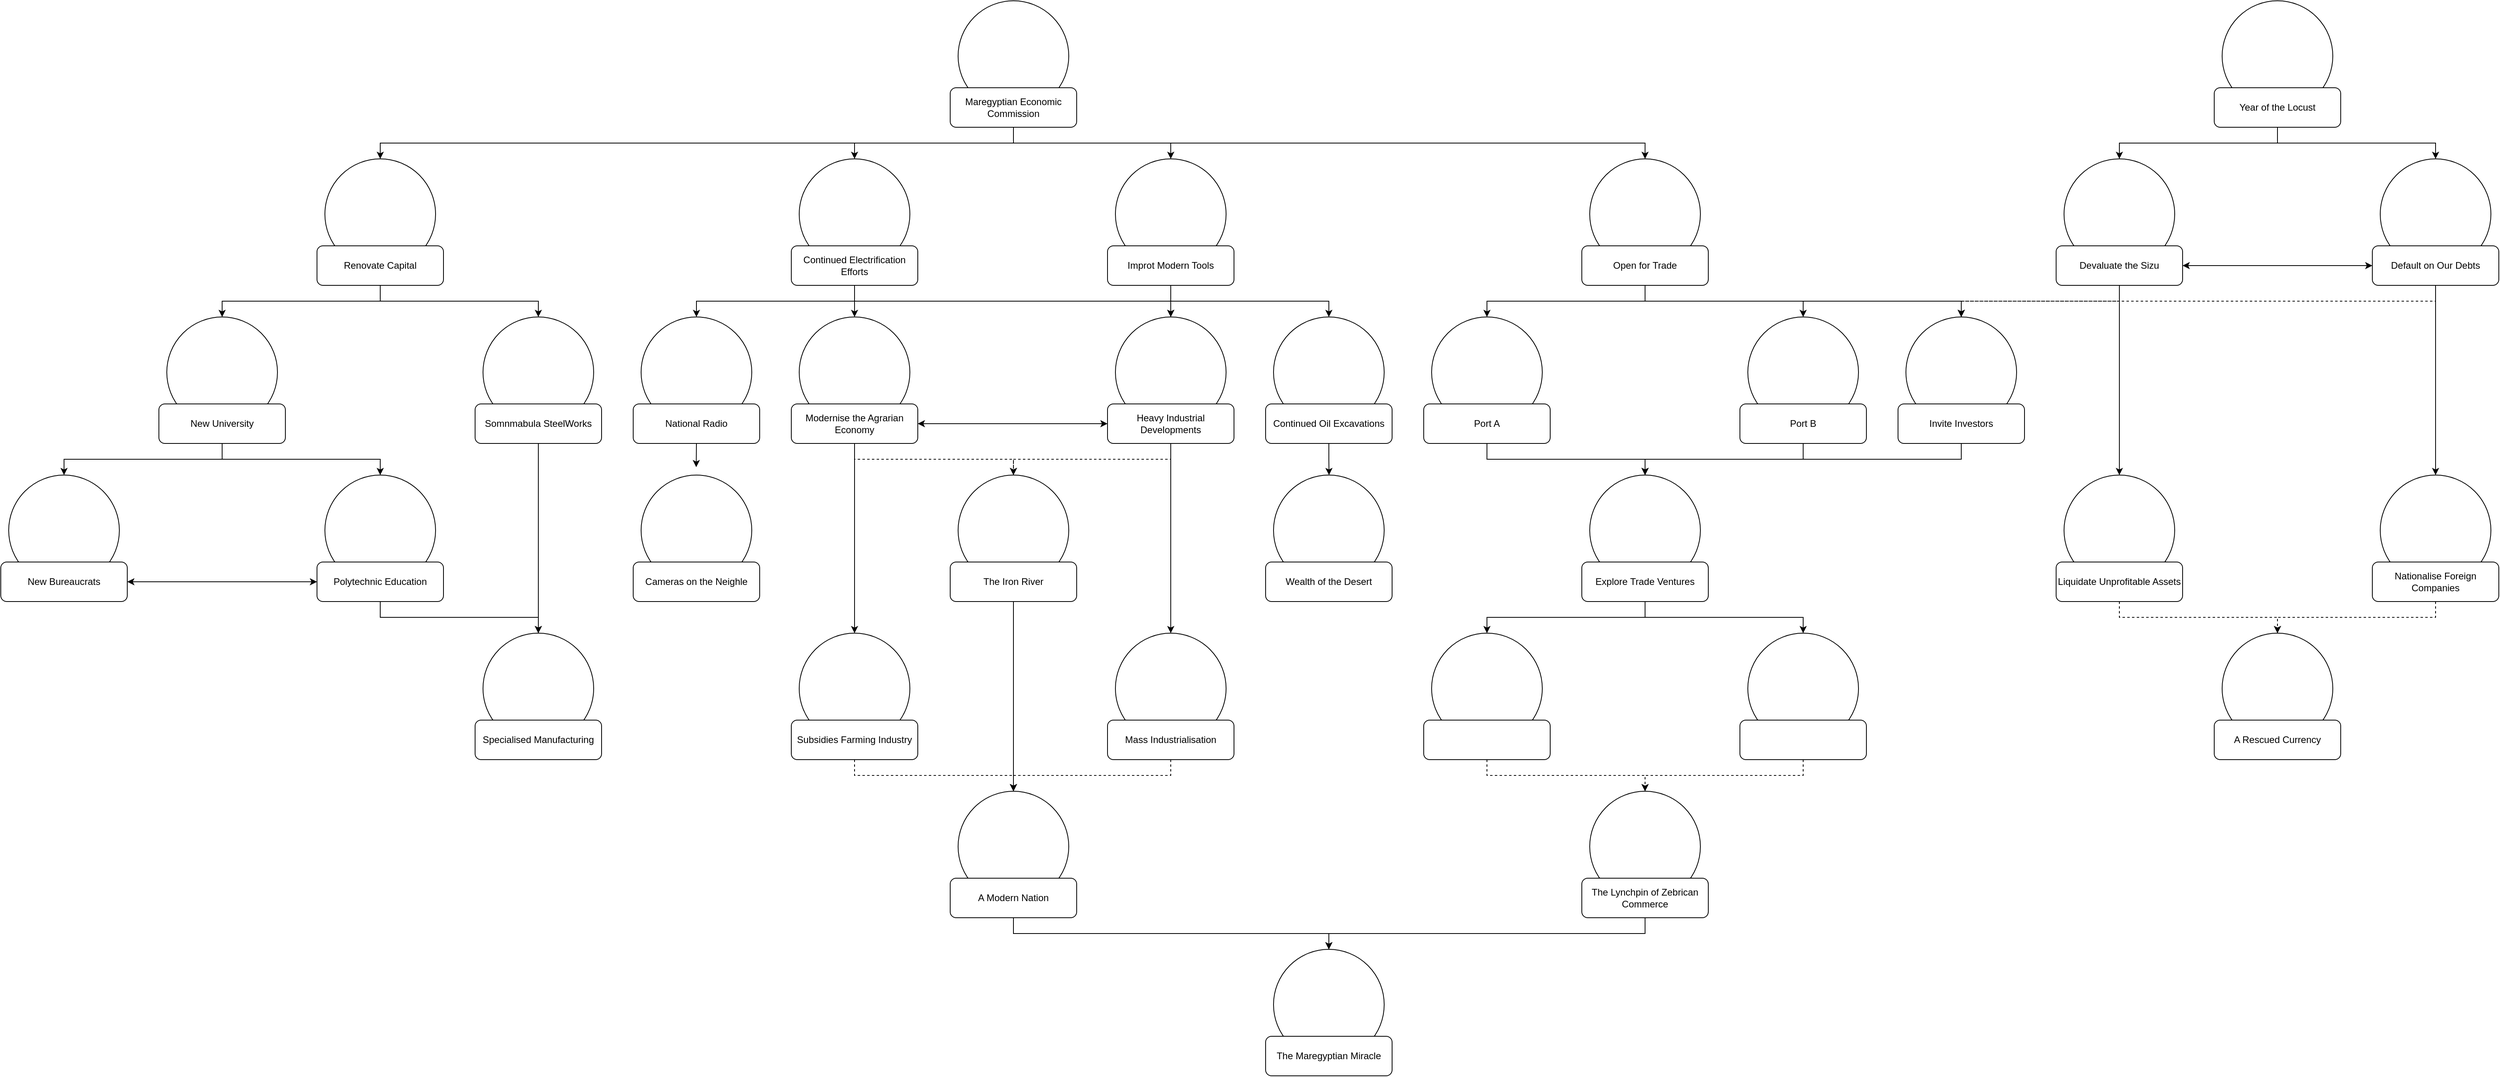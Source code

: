 <mxfile version="21.6.8" type="device">
  <diagram name="Page-1" id="_ZrungCWwh_L0ilKOOLk">
    <mxGraphModel dx="1350" dy="789" grid="1" gridSize="10" guides="1" tooltips="1" connect="1" arrows="1" fold="1" page="1" pageScale="1" pageWidth="827" pageHeight="1169" math="0" shadow="0">
      <root>
        <mxCell id="0" />
        <mxCell id="1" parent="0" />
        <mxCell id="WEOPPcHhQiyJa2cZ6Eur-38" value="" style="group" vertex="1" connectable="0" parent="1">
          <mxGeometry x="440" y="240" width="160" height="160" as="geometry" />
        </mxCell>
        <mxCell id="WEOPPcHhQiyJa2cZ6Eur-36" value="" style="ellipse;whiteSpace=wrap;html=1;aspect=fixed;" vertex="1" parent="WEOPPcHhQiyJa2cZ6Eur-38">
          <mxGeometry x="10" width="140" height="140" as="geometry" />
        </mxCell>
        <mxCell id="WEOPPcHhQiyJa2cZ6Eur-37" value="Renovate Capital" style="rounded=1;whiteSpace=wrap;html=1;" vertex="1" parent="WEOPPcHhQiyJa2cZ6Eur-38">
          <mxGeometry y="110" width="160" height="50" as="geometry" />
        </mxCell>
        <mxCell id="WEOPPcHhQiyJa2cZ6Eur-39" value="" style="group" vertex="1" connectable="0" parent="1">
          <mxGeometry x="240" y="440" width="160" height="160" as="geometry" />
        </mxCell>
        <mxCell id="WEOPPcHhQiyJa2cZ6Eur-40" value="" style="ellipse;whiteSpace=wrap;html=1;aspect=fixed;" vertex="1" parent="WEOPPcHhQiyJa2cZ6Eur-39">
          <mxGeometry x="10" width="140" height="140" as="geometry" />
        </mxCell>
        <mxCell id="WEOPPcHhQiyJa2cZ6Eur-41" value="New University" style="rounded=1;whiteSpace=wrap;html=1;" vertex="1" parent="WEOPPcHhQiyJa2cZ6Eur-39">
          <mxGeometry y="110" width="160" height="50" as="geometry" />
        </mxCell>
        <mxCell id="WEOPPcHhQiyJa2cZ6Eur-42" value="" style="group" vertex="1" connectable="0" parent="1">
          <mxGeometry x="40" y="640" width="160" height="160" as="geometry" />
        </mxCell>
        <mxCell id="WEOPPcHhQiyJa2cZ6Eur-43" value="" style="ellipse;whiteSpace=wrap;html=1;aspect=fixed;" vertex="1" parent="WEOPPcHhQiyJa2cZ6Eur-42">
          <mxGeometry x="10" width="140" height="140" as="geometry" />
        </mxCell>
        <mxCell id="WEOPPcHhQiyJa2cZ6Eur-44" value="New Bureaucrats" style="rounded=1;whiteSpace=wrap;html=1;" vertex="1" parent="WEOPPcHhQiyJa2cZ6Eur-42">
          <mxGeometry y="110" width="160" height="50" as="geometry" />
        </mxCell>
        <mxCell id="WEOPPcHhQiyJa2cZ6Eur-45" value="" style="group" vertex="1" connectable="0" parent="1">
          <mxGeometry x="440" y="640" width="160" height="160" as="geometry" />
        </mxCell>
        <mxCell id="WEOPPcHhQiyJa2cZ6Eur-46" value="" style="ellipse;whiteSpace=wrap;html=1;aspect=fixed;" vertex="1" parent="WEOPPcHhQiyJa2cZ6Eur-45">
          <mxGeometry x="10" width="140" height="140" as="geometry" />
        </mxCell>
        <mxCell id="WEOPPcHhQiyJa2cZ6Eur-47" value="Polytechnic Education" style="rounded=1;whiteSpace=wrap;html=1;" vertex="1" parent="WEOPPcHhQiyJa2cZ6Eur-45">
          <mxGeometry y="110" width="160" height="50" as="geometry" />
        </mxCell>
        <mxCell id="WEOPPcHhQiyJa2cZ6Eur-48" style="edgeStyle=orthogonalEdgeStyle;rounded=0;orthogonalLoop=1;jettySize=auto;html=1;startArrow=classic;startFill=1;" edge="1" parent="1" source="WEOPPcHhQiyJa2cZ6Eur-44" target="WEOPPcHhQiyJa2cZ6Eur-47">
          <mxGeometry relative="1" as="geometry" />
        </mxCell>
        <mxCell id="WEOPPcHhQiyJa2cZ6Eur-49" style="edgeStyle=orthogonalEdgeStyle;rounded=0;orthogonalLoop=1;jettySize=auto;html=1;exitX=0.5;exitY=1;exitDx=0;exitDy=0;" edge="1" parent="1" source="WEOPPcHhQiyJa2cZ6Eur-41" target="WEOPPcHhQiyJa2cZ6Eur-43">
          <mxGeometry relative="1" as="geometry">
            <Array as="points">
              <mxPoint x="320" y="620" />
              <mxPoint x="120" y="620" />
            </Array>
          </mxGeometry>
        </mxCell>
        <mxCell id="WEOPPcHhQiyJa2cZ6Eur-50" style="edgeStyle=orthogonalEdgeStyle;rounded=0;orthogonalLoop=1;jettySize=auto;html=1;exitX=0.5;exitY=1;exitDx=0;exitDy=0;" edge="1" parent="1" source="WEOPPcHhQiyJa2cZ6Eur-41" target="WEOPPcHhQiyJa2cZ6Eur-46">
          <mxGeometry relative="1" as="geometry">
            <Array as="points">
              <mxPoint x="320" y="620" />
              <mxPoint x="520" y="620" />
            </Array>
          </mxGeometry>
        </mxCell>
        <mxCell id="WEOPPcHhQiyJa2cZ6Eur-51" style="edgeStyle=orthogonalEdgeStyle;rounded=0;orthogonalLoop=1;jettySize=auto;html=1;exitX=0.5;exitY=1;exitDx=0;exitDy=0;" edge="1" parent="1" source="WEOPPcHhQiyJa2cZ6Eur-37" target="WEOPPcHhQiyJa2cZ6Eur-40">
          <mxGeometry relative="1" as="geometry" />
        </mxCell>
        <mxCell id="WEOPPcHhQiyJa2cZ6Eur-52" value="" style="group" vertex="1" connectable="0" parent="1">
          <mxGeometry x="640" y="440" width="160" height="160" as="geometry" />
        </mxCell>
        <mxCell id="WEOPPcHhQiyJa2cZ6Eur-53" value="" style="ellipse;whiteSpace=wrap;html=1;aspect=fixed;" vertex="1" parent="WEOPPcHhQiyJa2cZ6Eur-52">
          <mxGeometry x="10" width="140" height="140" as="geometry" />
        </mxCell>
        <mxCell id="WEOPPcHhQiyJa2cZ6Eur-54" value="Somnmabula SteelWorks" style="rounded=1;whiteSpace=wrap;html=1;" vertex="1" parent="WEOPPcHhQiyJa2cZ6Eur-52">
          <mxGeometry y="110" width="160" height="50" as="geometry" />
        </mxCell>
        <mxCell id="WEOPPcHhQiyJa2cZ6Eur-55" value="" style="group" vertex="1" connectable="0" parent="1">
          <mxGeometry x="640" y="840" width="160" height="160" as="geometry" />
        </mxCell>
        <mxCell id="WEOPPcHhQiyJa2cZ6Eur-56" value="" style="ellipse;whiteSpace=wrap;html=1;aspect=fixed;" vertex="1" parent="WEOPPcHhQiyJa2cZ6Eur-55">
          <mxGeometry x="10" width="140" height="140" as="geometry" />
        </mxCell>
        <mxCell id="WEOPPcHhQiyJa2cZ6Eur-57" value="Specialised Manufacturing" style="rounded=1;whiteSpace=wrap;html=1;" vertex="1" parent="WEOPPcHhQiyJa2cZ6Eur-55">
          <mxGeometry y="110" width="160" height="50" as="geometry" />
        </mxCell>
        <mxCell id="WEOPPcHhQiyJa2cZ6Eur-58" style="edgeStyle=orthogonalEdgeStyle;rounded=0;orthogonalLoop=1;jettySize=auto;html=1;exitX=0.5;exitY=1;exitDx=0;exitDy=0;" edge="1" parent="1" source="WEOPPcHhQiyJa2cZ6Eur-47" target="WEOPPcHhQiyJa2cZ6Eur-56">
          <mxGeometry relative="1" as="geometry" />
        </mxCell>
        <mxCell id="WEOPPcHhQiyJa2cZ6Eur-59" style="edgeStyle=orthogonalEdgeStyle;rounded=0;orthogonalLoop=1;jettySize=auto;html=1;exitX=0.5;exitY=1;exitDx=0;exitDy=0;" edge="1" parent="1" source="WEOPPcHhQiyJa2cZ6Eur-54" target="WEOPPcHhQiyJa2cZ6Eur-56">
          <mxGeometry relative="1" as="geometry" />
        </mxCell>
        <mxCell id="WEOPPcHhQiyJa2cZ6Eur-60" style="edgeStyle=orthogonalEdgeStyle;rounded=0;orthogonalLoop=1;jettySize=auto;html=1;exitX=0.5;exitY=1;exitDx=0;exitDy=0;" edge="1" parent="1" source="WEOPPcHhQiyJa2cZ6Eur-37" target="WEOPPcHhQiyJa2cZ6Eur-53">
          <mxGeometry relative="1" as="geometry" />
        </mxCell>
        <mxCell id="WEOPPcHhQiyJa2cZ6Eur-64" value="" style="group" vertex="1" connectable="0" parent="1">
          <mxGeometry x="1040" y="440" width="160" height="160" as="geometry" />
        </mxCell>
        <mxCell id="WEOPPcHhQiyJa2cZ6Eur-65" value="" style="ellipse;whiteSpace=wrap;html=1;aspect=fixed;" vertex="1" parent="WEOPPcHhQiyJa2cZ6Eur-64">
          <mxGeometry x="10" width="140" height="140" as="geometry" />
        </mxCell>
        <mxCell id="WEOPPcHhQiyJa2cZ6Eur-66" value="Modernise the Agrarian Economy" style="rounded=1;whiteSpace=wrap;html=1;" vertex="1" parent="WEOPPcHhQiyJa2cZ6Eur-64">
          <mxGeometry y="110" width="160" height="50" as="geometry" />
        </mxCell>
        <mxCell id="WEOPPcHhQiyJa2cZ6Eur-67" value="" style="group" vertex="1" connectable="0" parent="1">
          <mxGeometry x="1440" y="440" width="160" height="160" as="geometry" />
        </mxCell>
        <mxCell id="WEOPPcHhQiyJa2cZ6Eur-68" value="" style="ellipse;whiteSpace=wrap;html=1;aspect=fixed;" vertex="1" parent="WEOPPcHhQiyJa2cZ6Eur-67">
          <mxGeometry x="10" width="140" height="140" as="geometry" />
        </mxCell>
        <mxCell id="WEOPPcHhQiyJa2cZ6Eur-69" value="Heavy Industrial Developments" style="rounded=1;whiteSpace=wrap;html=1;" vertex="1" parent="WEOPPcHhQiyJa2cZ6Eur-67">
          <mxGeometry y="110" width="160" height="50" as="geometry" />
        </mxCell>
        <mxCell id="WEOPPcHhQiyJa2cZ6Eur-70" value="" style="group" vertex="1" connectable="0" parent="1">
          <mxGeometry x="1040" y="240" width="160" height="160" as="geometry" />
        </mxCell>
        <mxCell id="WEOPPcHhQiyJa2cZ6Eur-71" value="" style="ellipse;whiteSpace=wrap;html=1;aspect=fixed;" vertex="1" parent="WEOPPcHhQiyJa2cZ6Eur-70">
          <mxGeometry x="10" width="140" height="140" as="geometry" />
        </mxCell>
        <mxCell id="WEOPPcHhQiyJa2cZ6Eur-72" value="Continued Electrification Efforts" style="rounded=1;whiteSpace=wrap;html=1;" vertex="1" parent="WEOPPcHhQiyJa2cZ6Eur-70">
          <mxGeometry y="110" width="160" height="50" as="geometry" />
        </mxCell>
        <mxCell id="WEOPPcHhQiyJa2cZ6Eur-73" value="" style="group" vertex="1" connectable="0" parent="1">
          <mxGeometry x="1440" y="240" width="160" height="160" as="geometry" />
        </mxCell>
        <mxCell id="WEOPPcHhQiyJa2cZ6Eur-74" value="" style="ellipse;whiteSpace=wrap;html=1;aspect=fixed;" vertex="1" parent="WEOPPcHhQiyJa2cZ6Eur-73">
          <mxGeometry x="10" width="140" height="140" as="geometry" />
        </mxCell>
        <mxCell id="WEOPPcHhQiyJa2cZ6Eur-75" value="Improt Modern Tools" style="rounded=1;whiteSpace=wrap;html=1;" vertex="1" parent="WEOPPcHhQiyJa2cZ6Eur-73">
          <mxGeometry y="110" width="160" height="50" as="geometry" />
        </mxCell>
        <mxCell id="WEOPPcHhQiyJa2cZ6Eur-76" value="" style="group" vertex="1" connectable="0" parent="1">
          <mxGeometry x="1640" y="440" width="160" height="160" as="geometry" />
        </mxCell>
        <mxCell id="WEOPPcHhQiyJa2cZ6Eur-77" value="" style="ellipse;whiteSpace=wrap;html=1;aspect=fixed;" vertex="1" parent="WEOPPcHhQiyJa2cZ6Eur-76">
          <mxGeometry x="10" width="140" height="140" as="geometry" />
        </mxCell>
        <mxCell id="WEOPPcHhQiyJa2cZ6Eur-117" style="edgeStyle=orthogonalEdgeStyle;rounded=0;orthogonalLoop=1;jettySize=auto;html=1;exitX=0.5;exitY=1;exitDx=0;exitDy=0;" edge="1" parent="WEOPPcHhQiyJa2cZ6Eur-76" source="WEOPPcHhQiyJa2cZ6Eur-78">
          <mxGeometry relative="1" as="geometry">
            <mxPoint x="80.235" y="200.0" as="targetPoint" />
          </mxGeometry>
        </mxCell>
        <mxCell id="WEOPPcHhQiyJa2cZ6Eur-78" value="Continued Oil Excavations" style="rounded=1;whiteSpace=wrap;html=1;" vertex="1" parent="WEOPPcHhQiyJa2cZ6Eur-76">
          <mxGeometry y="110" width="160" height="50" as="geometry" />
        </mxCell>
        <mxCell id="WEOPPcHhQiyJa2cZ6Eur-79" value="" style="group" vertex="1" connectable="0" parent="1">
          <mxGeometry x="1241" y="640" width="160" height="160" as="geometry" />
        </mxCell>
        <mxCell id="WEOPPcHhQiyJa2cZ6Eur-80" value="" style="ellipse;whiteSpace=wrap;html=1;aspect=fixed;" vertex="1" parent="WEOPPcHhQiyJa2cZ6Eur-79">
          <mxGeometry x="10" width="140" height="140" as="geometry" />
        </mxCell>
        <mxCell id="WEOPPcHhQiyJa2cZ6Eur-81" value="The Iron River" style="rounded=1;whiteSpace=wrap;html=1;" vertex="1" parent="WEOPPcHhQiyJa2cZ6Eur-79">
          <mxGeometry y="110" width="160" height="50" as="geometry" />
        </mxCell>
        <mxCell id="WEOPPcHhQiyJa2cZ6Eur-82" style="edgeStyle=orthogonalEdgeStyle;rounded=0;orthogonalLoop=1;jettySize=auto;html=1;exitX=0.5;exitY=1;exitDx=0;exitDy=0;dashed=1;" edge="1" parent="1" source="WEOPPcHhQiyJa2cZ6Eur-66" target="WEOPPcHhQiyJa2cZ6Eur-80">
          <mxGeometry relative="1" as="geometry" />
        </mxCell>
        <mxCell id="WEOPPcHhQiyJa2cZ6Eur-84" style="edgeStyle=orthogonalEdgeStyle;rounded=0;orthogonalLoop=1;jettySize=auto;html=1;exitX=0.5;exitY=1;exitDx=0;exitDy=0;dashed=1;" edge="1" parent="1" source="WEOPPcHhQiyJa2cZ6Eur-69" target="WEOPPcHhQiyJa2cZ6Eur-80">
          <mxGeometry relative="1" as="geometry" />
        </mxCell>
        <mxCell id="WEOPPcHhQiyJa2cZ6Eur-85" style="edgeStyle=orthogonalEdgeStyle;rounded=0;orthogonalLoop=1;jettySize=auto;html=1;exitX=0.5;exitY=1;exitDx=0;exitDy=0;entryX=0.5;entryY=0;entryDx=0;entryDy=0;" edge="1" parent="1" source="WEOPPcHhQiyJa2cZ6Eur-75" target="WEOPPcHhQiyJa2cZ6Eur-68">
          <mxGeometry relative="1" as="geometry" />
        </mxCell>
        <mxCell id="WEOPPcHhQiyJa2cZ6Eur-86" style="edgeStyle=orthogonalEdgeStyle;rounded=0;orthogonalLoop=1;jettySize=auto;html=1;exitX=0.5;exitY=1;exitDx=0;exitDy=0;entryX=0.5;entryY=0;entryDx=0;entryDy=0;" edge="1" parent="1" source="WEOPPcHhQiyJa2cZ6Eur-72" target="WEOPPcHhQiyJa2cZ6Eur-65">
          <mxGeometry relative="1" as="geometry" />
        </mxCell>
        <mxCell id="WEOPPcHhQiyJa2cZ6Eur-87" style="edgeStyle=orthogonalEdgeStyle;rounded=0;orthogonalLoop=1;jettySize=auto;html=1;entryX=0;entryY=0.5;entryDx=0;entryDy=0;startArrow=classic;startFill=1;" edge="1" parent="1" source="WEOPPcHhQiyJa2cZ6Eur-66" target="WEOPPcHhQiyJa2cZ6Eur-69">
          <mxGeometry relative="1" as="geometry" />
        </mxCell>
        <mxCell id="WEOPPcHhQiyJa2cZ6Eur-88" value="" style="group" vertex="1" connectable="0" parent="1">
          <mxGeometry x="1040" y="840" width="160" height="160" as="geometry" />
        </mxCell>
        <mxCell id="WEOPPcHhQiyJa2cZ6Eur-89" value="" style="ellipse;whiteSpace=wrap;html=1;aspect=fixed;" vertex="1" parent="WEOPPcHhQiyJa2cZ6Eur-88">
          <mxGeometry x="10" width="140" height="140" as="geometry" />
        </mxCell>
        <mxCell id="WEOPPcHhQiyJa2cZ6Eur-90" value="Subsidies Farming Industry" style="rounded=1;whiteSpace=wrap;html=1;" vertex="1" parent="WEOPPcHhQiyJa2cZ6Eur-88">
          <mxGeometry y="110" width="160" height="50" as="geometry" />
        </mxCell>
        <mxCell id="WEOPPcHhQiyJa2cZ6Eur-91" value="" style="group" vertex="1" connectable="0" parent="1">
          <mxGeometry x="1440" y="840" width="160" height="160" as="geometry" />
        </mxCell>
        <mxCell id="WEOPPcHhQiyJa2cZ6Eur-92" value="" style="ellipse;whiteSpace=wrap;html=1;aspect=fixed;" vertex="1" parent="WEOPPcHhQiyJa2cZ6Eur-91">
          <mxGeometry x="10" width="140" height="140" as="geometry" />
        </mxCell>
        <mxCell id="WEOPPcHhQiyJa2cZ6Eur-93" value="Mass Industrialisation" style="rounded=1;whiteSpace=wrap;html=1;" vertex="1" parent="WEOPPcHhQiyJa2cZ6Eur-91">
          <mxGeometry y="110" width="160" height="50" as="geometry" />
        </mxCell>
        <mxCell id="WEOPPcHhQiyJa2cZ6Eur-97" style="edgeStyle=orthogonalEdgeStyle;rounded=0;orthogonalLoop=1;jettySize=auto;html=1;exitX=0.5;exitY=1;exitDx=0;exitDy=0;" edge="1" parent="1" source="WEOPPcHhQiyJa2cZ6Eur-72" target="WEOPPcHhQiyJa2cZ6Eur-95">
          <mxGeometry relative="1" as="geometry">
            <Array as="points">
              <mxPoint x="1120" y="420" />
              <mxPoint x="920" y="420" />
            </Array>
          </mxGeometry>
        </mxCell>
        <mxCell id="WEOPPcHhQiyJa2cZ6Eur-98" style="edgeStyle=orthogonalEdgeStyle;rounded=0;orthogonalLoop=1;jettySize=auto;html=1;exitX=0.5;exitY=1;exitDx=0;exitDy=0;" edge="1" parent="1" source="WEOPPcHhQiyJa2cZ6Eur-72" target="WEOPPcHhQiyJa2cZ6Eur-68">
          <mxGeometry relative="1" as="geometry" />
        </mxCell>
        <mxCell id="WEOPPcHhQiyJa2cZ6Eur-99" style="edgeStyle=orthogonalEdgeStyle;rounded=0;orthogonalLoop=1;jettySize=auto;html=1;exitX=0.5;exitY=1;exitDx=0;exitDy=0;entryX=0.5;entryY=0;entryDx=0;entryDy=0;" edge="1" parent="1" source="WEOPPcHhQiyJa2cZ6Eur-66" target="WEOPPcHhQiyJa2cZ6Eur-89">
          <mxGeometry relative="1" as="geometry" />
        </mxCell>
        <mxCell id="WEOPPcHhQiyJa2cZ6Eur-100" style="edgeStyle=orthogonalEdgeStyle;rounded=0;orthogonalLoop=1;jettySize=auto;html=1;exitX=0.5;exitY=1;exitDx=0;exitDy=0;" edge="1" parent="1" source="WEOPPcHhQiyJa2cZ6Eur-69" target="WEOPPcHhQiyJa2cZ6Eur-92">
          <mxGeometry relative="1" as="geometry" />
        </mxCell>
        <mxCell id="WEOPPcHhQiyJa2cZ6Eur-101" value="" style="group" vertex="1" connectable="0" parent="1">
          <mxGeometry x="1241" y="1040" width="160" height="160" as="geometry" />
        </mxCell>
        <mxCell id="WEOPPcHhQiyJa2cZ6Eur-102" value="" style="ellipse;whiteSpace=wrap;html=1;aspect=fixed;" vertex="1" parent="WEOPPcHhQiyJa2cZ6Eur-101">
          <mxGeometry x="10" width="140" height="140" as="geometry" />
        </mxCell>
        <mxCell id="WEOPPcHhQiyJa2cZ6Eur-103" value="A Modern Nation" style="rounded=1;whiteSpace=wrap;html=1;" vertex="1" parent="WEOPPcHhQiyJa2cZ6Eur-101">
          <mxGeometry y="110" width="160" height="50" as="geometry" />
        </mxCell>
        <mxCell id="WEOPPcHhQiyJa2cZ6Eur-104" style="edgeStyle=orthogonalEdgeStyle;rounded=0;orthogonalLoop=1;jettySize=auto;html=1;exitX=0.5;exitY=1;exitDx=0;exitDy=0;dashed=1;" edge="1" parent="1" source="WEOPPcHhQiyJa2cZ6Eur-90" target="WEOPPcHhQiyJa2cZ6Eur-102">
          <mxGeometry relative="1" as="geometry" />
        </mxCell>
        <mxCell id="WEOPPcHhQiyJa2cZ6Eur-105" style="edgeStyle=orthogonalEdgeStyle;rounded=0;orthogonalLoop=1;jettySize=auto;html=1;exitX=0.5;exitY=1;exitDx=0;exitDy=0;dashed=1;" edge="1" parent="1" source="WEOPPcHhQiyJa2cZ6Eur-93" target="WEOPPcHhQiyJa2cZ6Eur-102">
          <mxGeometry relative="1" as="geometry" />
        </mxCell>
        <mxCell id="WEOPPcHhQiyJa2cZ6Eur-106" style="edgeStyle=orthogonalEdgeStyle;rounded=0;orthogonalLoop=1;jettySize=auto;html=1;exitX=0.5;exitY=1;exitDx=0;exitDy=0;" edge="1" parent="1" source="WEOPPcHhQiyJa2cZ6Eur-75" target="WEOPPcHhQiyJa2cZ6Eur-77">
          <mxGeometry relative="1" as="geometry" />
        </mxCell>
        <mxCell id="WEOPPcHhQiyJa2cZ6Eur-107" value="" style="group" vertex="1" connectable="0" parent="1">
          <mxGeometry x="1241" y="40" width="160" height="160" as="geometry" />
        </mxCell>
        <mxCell id="WEOPPcHhQiyJa2cZ6Eur-108" value="" style="ellipse;whiteSpace=wrap;html=1;aspect=fixed;" vertex="1" parent="WEOPPcHhQiyJa2cZ6Eur-107">
          <mxGeometry x="10" width="140" height="140" as="geometry" />
        </mxCell>
        <mxCell id="WEOPPcHhQiyJa2cZ6Eur-109" value="Maregyptian Economic Commission" style="rounded=1;whiteSpace=wrap;html=1;" vertex="1" parent="WEOPPcHhQiyJa2cZ6Eur-107">
          <mxGeometry y="110" width="160" height="50" as="geometry" />
        </mxCell>
        <mxCell id="WEOPPcHhQiyJa2cZ6Eur-110" style="edgeStyle=orthogonalEdgeStyle;rounded=0;orthogonalLoop=1;jettySize=auto;html=1;exitX=0.5;exitY=1;exitDx=0;exitDy=0;entryX=0.5;entryY=0;entryDx=0;entryDy=0;" edge="1" parent="1" source="WEOPPcHhQiyJa2cZ6Eur-109" target="WEOPPcHhQiyJa2cZ6Eur-71">
          <mxGeometry relative="1" as="geometry" />
        </mxCell>
        <mxCell id="WEOPPcHhQiyJa2cZ6Eur-111" style="edgeStyle=orthogonalEdgeStyle;rounded=0;orthogonalLoop=1;jettySize=auto;html=1;exitX=0.5;exitY=1;exitDx=0;exitDy=0;" edge="1" parent="1" source="WEOPPcHhQiyJa2cZ6Eur-109" target="WEOPPcHhQiyJa2cZ6Eur-36">
          <mxGeometry relative="1" as="geometry" />
        </mxCell>
        <mxCell id="WEOPPcHhQiyJa2cZ6Eur-112" style="edgeStyle=orthogonalEdgeStyle;rounded=0;orthogonalLoop=1;jettySize=auto;html=1;exitX=0.5;exitY=1;exitDx=0;exitDy=0;" edge="1" parent="1" source="WEOPPcHhQiyJa2cZ6Eur-109" target="WEOPPcHhQiyJa2cZ6Eur-74">
          <mxGeometry relative="1" as="geometry" />
        </mxCell>
        <mxCell id="WEOPPcHhQiyJa2cZ6Eur-113" style="edgeStyle=orthogonalEdgeStyle;rounded=0;orthogonalLoop=1;jettySize=auto;html=1;exitX=0.5;exitY=1;exitDx=0;exitDy=0;" edge="1" parent="1" source="WEOPPcHhQiyJa2cZ6Eur-81" target="WEOPPcHhQiyJa2cZ6Eur-102">
          <mxGeometry relative="1" as="geometry" />
        </mxCell>
        <mxCell id="WEOPPcHhQiyJa2cZ6Eur-114" value="" style="group" vertex="1" connectable="0" parent="1">
          <mxGeometry x="1640" y="640" width="160" height="160" as="geometry" />
        </mxCell>
        <mxCell id="WEOPPcHhQiyJa2cZ6Eur-115" value="" style="ellipse;whiteSpace=wrap;html=1;aspect=fixed;" vertex="1" parent="WEOPPcHhQiyJa2cZ6Eur-114">
          <mxGeometry x="10" width="140" height="140" as="geometry" />
        </mxCell>
        <mxCell id="WEOPPcHhQiyJa2cZ6Eur-116" value="Wealth of the Desert" style="rounded=1;whiteSpace=wrap;html=1;" vertex="1" parent="WEOPPcHhQiyJa2cZ6Eur-114">
          <mxGeometry y="110" width="160" height="50" as="geometry" />
        </mxCell>
        <mxCell id="WEOPPcHhQiyJa2cZ6Eur-118" value="" style="group" vertex="1" connectable="0" parent="1">
          <mxGeometry x="2040" y="240" width="160" height="160" as="geometry" />
        </mxCell>
        <mxCell id="WEOPPcHhQiyJa2cZ6Eur-119" value="" style="ellipse;whiteSpace=wrap;html=1;aspect=fixed;" vertex="1" parent="WEOPPcHhQiyJa2cZ6Eur-118">
          <mxGeometry x="10" width="140" height="140" as="geometry" />
        </mxCell>
        <mxCell id="WEOPPcHhQiyJa2cZ6Eur-120" value="Open for Trade" style="rounded=1;whiteSpace=wrap;html=1;" vertex="1" parent="WEOPPcHhQiyJa2cZ6Eur-118">
          <mxGeometry y="110" width="160" height="50" as="geometry" />
        </mxCell>
        <mxCell id="WEOPPcHhQiyJa2cZ6Eur-121" style="edgeStyle=orthogonalEdgeStyle;rounded=0;orthogonalLoop=1;jettySize=auto;html=1;exitX=0.5;exitY=1;exitDx=0;exitDy=0;" edge="1" parent="1" source="WEOPPcHhQiyJa2cZ6Eur-109" target="WEOPPcHhQiyJa2cZ6Eur-119">
          <mxGeometry relative="1" as="geometry" />
        </mxCell>
        <mxCell id="WEOPPcHhQiyJa2cZ6Eur-122" value="" style="group" vertex="1" connectable="0" parent="1">
          <mxGeometry x="1840" y="440" width="160" height="160" as="geometry" />
        </mxCell>
        <mxCell id="WEOPPcHhQiyJa2cZ6Eur-123" value="" style="ellipse;whiteSpace=wrap;html=1;aspect=fixed;" vertex="1" parent="WEOPPcHhQiyJa2cZ6Eur-122">
          <mxGeometry x="10" width="140" height="140" as="geometry" />
        </mxCell>
        <mxCell id="WEOPPcHhQiyJa2cZ6Eur-124" value="Port A" style="rounded=1;whiteSpace=wrap;html=1;" vertex="1" parent="WEOPPcHhQiyJa2cZ6Eur-122">
          <mxGeometry y="110" width="160" height="50" as="geometry" />
        </mxCell>
        <mxCell id="WEOPPcHhQiyJa2cZ6Eur-126" value="" style="group" vertex="1" connectable="0" parent="1">
          <mxGeometry x="2240" y="440" width="160" height="160" as="geometry" />
        </mxCell>
        <mxCell id="WEOPPcHhQiyJa2cZ6Eur-127" value="" style="ellipse;whiteSpace=wrap;html=1;aspect=fixed;" vertex="1" parent="WEOPPcHhQiyJa2cZ6Eur-126">
          <mxGeometry x="10" width="140" height="140" as="geometry" />
        </mxCell>
        <mxCell id="WEOPPcHhQiyJa2cZ6Eur-129" value="Port B" style="rounded=1;whiteSpace=wrap;html=1;" vertex="1" parent="WEOPPcHhQiyJa2cZ6Eur-126">
          <mxGeometry y="110" width="160" height="50" as="geometry" />
        </mxCell>
        <mxCell id="WEOPPcHhQiyJa2cZ6Eur-130" style="edgeStyle=orthogonalEdgeStyle;rounded=0;orthogonalLoop=1;jettySize=auto;html=1;exitX=0.5;exitY=1;exitDx=0;exitDy=0;" edge="1" parent="1" source="WEOPPcHhQiyJa2cZ6Eur-120" target="WEOPPcHhQiyJa2cZ6Eur-127">
          <mxGeometry relative="1" as="geometry" />
        </mxCell>
        <mxCell id="WEOPPcHhQiyJa2cZ6Eur-131" style="edgeStyle=orthogonalEdgeStyle;rounded=0;orthogonalLoop=1;jettySize=auto;html=1;exitX=0.5;exitY=1;exitDx=0;exitDy=0;" edge="1" parent="1" source="WEOPPcHhQiyJa2cZ6Eur-120" target="WEOPPcHhQiyJa2cZ6Eur-123">
          <mxGeometry relative="1" as="geometry" />
        </mxCell>
        <mxCell id="WEOPPcHhQiyJa2cZ6Eur-132" value="" style="group" vertex="1" connectable="0" parent="1">
          <mxGeometry x="2040" y="1040" width="160" height="160" as="geometry" />
        </mxCell>
        <mxCell id="WEOPPcHhQiyJa2cZ6Eur-133" value="" style="ellipse;whiteSpace=wrap;html=1;aspect=fixed;" vertex="1" parent="WEOPPcHhQiyJa2cZ6Eur-132">
          <mxGeometry x="10" width="140" height="140" as="geometry" />
        </mxCell>
        <mxCell id="WEOPPcHhQiyJa2cZ6Eur-134" value="The Lynchpin of Zebrican Commerce" style="rounded=1;whiteSpace=wrap;html=1;" vertex="1" parent="WEOPPcHhQiyJa2cZ6Eur-132">
          <mxGeometry y="110" width="160" height="50" as="geometry" />
        </mxCell>
        <mxCell id="WEOPPcHhQiyJa2cZ6Eur-137" value="" style="group" vertex="1" connectable="0" parent="1">
          <mxGeometry x="1640" y="1240" width="160" height="160" as="geometry" />
        </mxCell>
        <mxCell id="WEOPPcHhQiyJa2cZ6Eur-138" value="" style="ellipse;whiteSpace=wrap;html=1;aspect=fixed;" vertex="1" parent="WEOPPcHhQiyJa2cZ6Eur-137">
          <mxGeometry x="10" width="140" height="140" as="geometry" />
        </mxCell>
        <mxCell id="WEOPPcHhQiyJa2cZ6Eur-139" value="The Maregyptian Miracle" style="rounded=1;whiteSpace=wrap;html=1;" vertex="1" parent="WEOPPcHhQiyJa2cZ6Eur-137">
          <mxGeometry y="110" width="160" height="50" as="geometry" />
        </mxCell>
        <mxCell id="WEOPPcHhQiyJa2cZ6Eur-140" value="" style="group" vertex="1" connectable="0" parent="1">
          <mxGeometry x="2040" y="640" width="160" height="160" as="geometry" />
        </mxCell>
        <mxCell id="WEOPPcHhQiyJa2cZ6Eur-141" value="" style="ellipse;whiteSpace=wrap;html=1;aspect=fixed;" vertex="1" parent="WEOPPcHhQiyJa2cZ6Eur-140">
          <mxGeometry x="10" width="140" height="140" as="geometry" />
        </mxCell>
        <mxCell id="WEOPPcHhQiyJa2cZ6Eur-142" value="Explore Trade Ventures" style="rounded=1;whiteSpace=wrap;html=1;" vertex="1" parent="WEOPPcHhQiyJa2cZ6Eur-140">
          <mxGeometry y="110" width="160" height="50" as="geometry" />
        </mxCell>
        <mxCell id="WEOPPcHhQiyJa2cZ6Eur-146" style="edgeStyle=orthogonalEdgeStyle;rounded=0;orthogonalLoop=1;jettySize=auto;html=1;exitX=0.5;exitY=1;exitDx=0;exitDy=0;" edge="1" parent="1" source="WEOPPcHhQiyJa2cZ6Eur-103" target="WEOPPcHhQiyJa2cZ6Eur-138">
          <mxGeometry relative="1" as="geometry" />
        </mxCell>
        <mxCell id="WEOPPcHhQiyJa2cZ6Eur-147" style="edgeStyle=orthogonalEdgeStyle;rounded=0;orthogonalLoop=1;jettySize=auto;html=1;exitX=0.5;exitY=1;exitDx=0;exitDy=0;" edge="1" parent="1" source="WEOPPcHhQiyJa2cZ6Eur-134" target="WEOPPcHhQiyJa2cZ6Eur-138">
          <mxGeometry relative="1" as="geometry" />
        </mxCell>
        <mxCell id="WEOPPcHhQiyJa2cZ6Eur-95" value="" style="ellipse;whiteSpace=wrap;html=1;aspect=fixed;" vertex="1" parent="1">
          <mxGeometry x="850" y="440" width="140" height="140" as="geometry" />
        </mxCell>
        <mxCell id="WEOPPcHhQiyJa2cZ6Eur-155" style="edgeStyle=orthogonalEdgeStyle;rounded=0;orthogonalLoop=1;jettySize=auto;html=1;exitX=0.5;exitY=1;exitDx=0;exitDy=0;" edge="1" parent="1" source="WEOPPcHhQiyJa2cZ6Eur-96">
          <mxGeometry relative="1" as="geometry">
            <mxPoint x="919.714" y="630" as="targetPoint" />
          </mxGeometry>
        </mxCell>
        <mxCell id="WEOPPcHhQiyJa2cZ6Eur-96" value="National Radio" style="rounded=1;whiteSpace=wrap;html=1;" vertex="1" parent="1">
          <mxGeometry x="840" y="550" width="160" height="50" as="geometry" />
        </mxCell>
        <mxCell id="WEOPPcHhQiyJa2cZ6Eur-152" value="" style="group" vertex="1" connectable="0" parent="1">
          <mxGeometry x="840" y="640" width="160" height="160" as="geometry" />
        </mxCell>
        <mxCell id="WEOPPcHhQiyJa2cZ6Eur-153" value="" style="ellipse;whiteSpace=wrap;html=1;aspect=fixed;" vertex="1" parent="WEOPPcHhQiyJa2cZ6Eur-152">
          <mxGeometry x="10" width="140" height="140" as="geometry" />
        </mxCell>
        <mxCell id="WEOPPcHhQiyJa2cZ6Eur-154" value="Cameras on the Neighle" style="rounded=1;whiteSpace=wrap;html=1;" vertex="1" parent="WEOPPcHhQiyJa2cZ6Eur-152">
          <mxGeometry y="110" width="160" height="50" as="geometry" />
        </mxCell>
        <mxCell id="WEOPPcHhQiyJa2cZ6Eur-168" value="" style="group" vertex="1" connectable="0" parent="1">
          <mxGeometry x="2440" y="440" width="160" height="160" as="geometry" />
        </mxCell>
        <mxCell id="WEOPPcHhQiyJa2cZ6Eur-169" value="" style="ellipse;whiteSpace=wrap;html=1;aspect=fixed;" vertex="1" parent="WEOPPcHhQiyJa2cZ6Eur-168">
          <mxGeometry x="10" width="140" height="140" as="geometry" />
        </mxCell>
        <mxCell id="WEOPPcHhQiyJa2cZ6Eur-170" value="Invite Investors" style="rounded=1;whiteSpace=wrap;html=1;" vertex="1" parent="WEOPPcHhQiyJa2cZ6Eur-168">
          <mxGeometry y="110" width="160" height="50" as="geometry" />
        </mxCell>
        <mxCell id="WEOPPcHhQiyJa2cZ6Eur-171" style="edgeStyle=orthogonalEdgeStyle;rounded=0;orthogonalLoop=1;jettySize=auto;html=1;exitX=0.5;exitY=1;exitDx=0;exitDy=0;" edge="1" parent="1" source="WEOPPcHhQiyJa2cZ6Eur-120" target="WEOPPcHhQiyJa2cZ6Eur-169">
          <mxGeometry relative="1" as="geometry" />
        </mxCell>
        <mxCell id="WEOPPcHhQiyJa2cZ6Eur-173" value="" style="group" vertex="1" connectable="0" parent="1">
          <mxGeometry x="2640" y="240" width="160" height="160" as="geometry" />
        </mxCell>
        <mxCell id="WEOPPcHhQiyJa2cZ6Eur-174" value="" style="ellipse;whiteSpace=wrap;html=1;aspect=fixed;" vertex="1" parent="WEOPPcHhQiyJa2cZ6Eur-173">
          <mxGeometry x="10" width="140" height="140" as="geometry" />
        </mxCell>
        <mxCell id="WEOPPcHhQiyJa2cZ6Eur-175" value="Devaluate the Sizu" style="rounded=1;whiteSpace=wrap;html=1;" vertex="1" parent="WEOPPcHhQiyJa2cZ6Eur-173">
          <mxGeometry y="110" width="160" height="50" as="geometry" />
        </mxCell>
        <mxCell id="WEOPPcHhQiyJa2cZ6Eur-176" value="" style="group" vertex="1" connectable="0" parent="1">
          <mxGeometry x="2840" y="40" width="160" height="160" as="geometry" />
        </mxCell>
        <mxCell id="WEOPPcHhQiyJa2cZ6Eur-177" value="" style="ellipse;whiteSpace=wrap;html=1;aspect=fixed;" vertex="1" parent="WEOPPcHhQiyJa2cZ6Eur-176">
          <mxGeometry x="10" width="140" height="140" as="geometry" />
        </mxCell>
        <mxCell id="WEOPPcHhQiyJa2cZ6Eur-178" value="Year of the Locust" style="rounded=1;whiteSpace=wrap;html=1;" vertex="1" parent="WEOPPcHhQiyJa2cZ6Eur-176">
          <mxGeometry y="110" width="160" height="50" as="geometry" />
        </mxCell>
        <mxCell id="WEOPPcHhQiyJa2cZ6Eur-180" value="" style="group" vertex="1" connectable="0" parent="1">
          <mxGeometry x="3040" y="240" width="160" height="160" as="geometry" />
        </mxCell>
        <mxCell id="WEOPPcHhQiyJa2cZ6Eur-181" value="" style="ellipse;whiteSpace=wrap;html=1;aspect=fixed;" vertex="1" parent="WEOPPcHhQiyJa2cZ6Eur-180">
          <mxGeometry x="10" width="140" height="140" as="geometry" />
        </mxCell>
        <mxCell id="WEOPPcHhQiyJa2cZ6Eur-182" value="Default on Our Debts" style="rounded=1;whiteSpace=wrap;html=1;" vertex="1" parent="WEOPPcHhQiyJa2cZ6Eur-180">
          <mxGeometry y="110" width="160" height="50" as="geometry" />
        </mxCell>
        <mxCell id="WEOPPcHhQiyJa2cZ6Eur-183" style="edgeStyle=orthogonalEdgeStyle;rounded=0;orthogonalLoop=1;jettySize=auto;html=1;exitX=0.5;exitY=1;exitDx=0;exitDy=0;dashed=1;" edge="1" parent="1" source="WEOPPcHhQiyJa2cZ6Eur-175" target="WEOPPcHhQiyJa2cZ6Eur-169">
          <mxGeometry relative="1" as="geometry" />
        </mxCell>
        <mxCell id="WEOPPcHhQiyJa2cZ6Eur-184" style="edgeStyle=orthogonalEdgeStyle;rounded=0;orthogonalLoop=1;jettySize=auto;html=1;exitX=0.5;exitY=1;exitDx=0;exitDy=0;dashed=1;" edge="1" parent="1" source="WEOPPcHhQiyJa2cZ6Eur-182" target="WEOPPcHhQiyJa2cZ6Eur-169">
          <mxGeometry relative="1" as="geometry" />
        </mxCell>
        <mxCell id="WEOPPcHhQiyJa2cZ6Eur-188" value="" style="group" vertex="1" connectable="0" parent="1">
          <mxGeometry x="2640" y="640" width="160" height="160" as="geometry" />
        </mxCell>
        <mxCell id="WEOPPcHhQiyJa2cZ6Eur-189" value="" style="ellipse;whiteSpace=wrap;html=1;aspect=fixed;" vertex="1" parent="WEOPPcHhQiyJa2cZ6Eur-188">
          <mxGeometry x="10" width="140" height="140" as="geometry" />
        </mxCell>
        <mxCell id="WEOPPcHhQiyJa2cZ6Eur-190" value="Liquidate Unprofitable Assets" style="rounded=1;whiteSpace=wrap;html=1;" vertex="1" parent="WEOPPcHhQiyJa2cZ6Eur-188">
          <mxGeometry y="110" width="160" height="50" as="geometry" />
        </mxCell>
        <mxCell id="WEOPPcHhQiyJa2cZ6Eur-191" value="" style="group" vertex="1" connectable="0" parent="1">
          <mxGeometry x="3040" y="640" width="160" height="160" as="geometry" />
        </mxCell>
        <mxCell id="WEOPPcHhQiyJa2cZ6Eur-192" value="" style="ellipse;whiteSpace=wrap;html=1;aspect=fixed;" vertex="1" parent="WEOPPcHhQiyJa2cZ6Eur-191">
          <mxGeometry x="10" width="140" height="140" as="geometry" />
        </mxCell>
        <mxCell id="WEOPPcHhQiyJa2cZ6Eur-193" value="Nationalise Foreign Companies" style="rounded=1;whiteSpace=wrap;html=1;" vertex="1" parent="WEOPPcHhQiyJa2cZ6Eur-191">
          <mxGeometry y="110" width="160" height="50" as="geometry" />
        </mxCell>
        <mxCell id="WEOPPcHhQiyJa2cZ6Eur-199" style="edgeStyle=orthogonalEdgeStyle;rounded=0;orthogonalLoop=1;jettySize=auto;html=1;exitX=0.5;exitY=1;exitDx=0;exitDy=0;entryX=0.5;entryY=0;entryDx=0;entryDy=0;" edge="1" parent="1" source="WEOPPcHhQiyJa2cZ6Eur-182" target="WEOPPcHhQiyJa2cZ6Eur-192">
          <mxGeometry relative="1" as="geometry" />
        </mxCell>
        <mxCell id="WEOPPcHhQiyJa2cZ6Eur-201" style="edgeStyle=orthogonalEdgeStyle;rounded=0;orthogonalLoop=1;jettySize=auto;html=1;exitX=0.5;exitY=1;exitDx=0;exitDy=0;entryX=0.5;entryY=0;entryDx=0;entryDy=0;" edge="1" parent="1" source="WEOPPcHhQiyJa2cZ6Eur-175" target="WEOPPcHhQiyJa2cZ6Eur-189">
          <mxGeometry relative="1" as="geometry" />
        </mxCell>
        <mxCell id="WEOPPcHhQiyJa2cZ6Eur-202" style="edgeStyle=orthogonalEdgeStyle;rounded=0;orthogonalLoop=1;jettySize=auto;html=1;startArrow=classic;startFill=1;" edge="1" parent="1" source="WEOPPcHhQiyJa2cZ6Eur-175" target="WEOPPcHhQiyJa2cZ6Eur-182">
          <mxGeometry relative="1" as="geometry" />
        </mxCell>
        <mxCell id="WEOPPcHhQiyJa2cZ6Eur-203" style="edgeStyle=orthogonalEdgeStyle;rounded=0;orthogonalLoop=1;jettySize=auto;html=1;exitX=0.5;exitY=1;exitDx=0;exitDy=0;" edge="1" parent="1" source="WEOPPcHhQiyJa2cZ6Eur-178" target="WEOPPcHhQiyJa2cZ6Eur-174">
          <mxGeometry relative="1" as="geometry" />
        </mxCell>
        <mxCell id="WEOPPcHhQiyJa2cZ6Eur-204" style="edgeStyle=orthogonalEdgeStyle;rounded=0;orthogonalLoop=1;jettySize=auto;html=1;exitX=0.5;exitY=1;exitDx=0;exitDy=0;" edge="1" parent="1" source="WEOPPcHhQiyJa2cZ6Eur-178" target="WEOPPcHhQiyJa2cZ6Eur-181">
          <mxGeometry relative="1" as="geometry" />
        </mxCell>
        <mxCell id="WEOPPcHhQiyJa2cZ6Eur-223" style="edgeStyle=orthogonalEdgeStyle;rounded=0;orthogonalLoop=1;jettySize=auto;html=1;exitX=0.5;exitY=1;exitDx=0;exitDy=0;dashed=1;" edge="1" parent="1" target="WEOPPcHhQiyJa2cZ6Eur-221">
          <mxGeometry relative="1" as="geometry">
            <mxPoint x="2720" y="800" as="sourcePoint" />
          </mxGeometry>
        </mxCell>
        <mxCell id="WEOPPcHhQiyJa2cZ6Eur-225" style="edgeStyle=orthogonalEdgeStyle;rounded=0;orthogonalLoop=1;jettySize=auto;html=1;exitX=0.5;exitY=1;exitDx=0;exitDy=0;dashed=1;" edge="1" parent="1" target="WEOPPcHhQiyJa2cZ6Eur-221">
          <mxGeometry relative="1" as="geometry">
            <mxPoint x="3120" y="800" as="sourcePoint" />
          </mxGeometry>
        </mxCell>
        <mxCell id="WEOPPcHhQiyJa2cZ6Eur-226" style="edgeStyle=orthogonalEdgeStyle;rounded=0;orthogonalLoop=1;jettySize=auto;html=1;exitX=0.5;exitY=1;exitDx=0;exitDy=0;entryX=0.5;entryY=0;entryDx=0;entryDy=0;" edge="1" parent="1" target="WEOPPcHhQiyJa2cZ6Eur-221">
          <mxGeometry relative="1" as="geometry">
            <mxPoint x="2920" y="800" as="sourcePoint" />
          </mxGeometry>
        </mxCell>
        <mxCell id="WEOPPcHhQiyJa2cZ6Eur-262" style="edgeStyle=orthogonalEdgeStyle;rounded=0;orthogonalLoop=1;jettySize=auto;html=1;exitX=0.5;exitY=1;exitDx=0;exitDy=0;" edge="1" parent="1" source="WEOPPcHhQiyJa2cZ6Eur-124" target="WEOPPcHhQiyJa2cZ6Eur-141">
          <mxGeometry relative="1" as="geometry" />
        </mxCell>
        <mxCell id="WEOPPcHhQiyJa2cZ6Eur-263" style="edgeStyle=orthogonalEdgeStyle;rounded=0;orthogonalLoop=1;jettySize=auto;html=1;exitX=0.5;exitY=1;exitDx=0;exitDy=0;entryX=0.5;entryY=0;entryDx=0;entryDy=0;" edge="1" parent="1" source="WEOPPcHhQiyJa2cZ6Eur-129" target="WEOPPcHhQiyJa2cZ6Eur-141">
          <mxGeometry relative="1" as="geometry" />
        </mxCell>
        <mxCell id="WEOPPcHhQiyJa2cZ6Eur-264" style="edgeStyle=orthogonalEdgeStyle;rounded=0;orthogonalLoop=1;jettySize=auto;html=1;exitX=0.5;exitY=1;exitDx=0;exitDy=0;" edge="1" parent="1" source="WEOPPcHhQiyJa2cZ6Eur-170" target="WEOPPcHhQiyJa2cZ6Eur-141">
          <mxGeometry relative="1" as="geometry" />
        </mxCell>
        <mxCell id="WEOPPcHhQiyJa2cZ6Eur-269" value="" style="group" vertex="1" connectable="0" parent="1">
          <mxGeometry x="1840" y="840" width="160" height="160" as="geometry" />
        </mxCell>
        <mxCell id="WEOPPcHhQiyJa2cZ6Eur-270" value="" style="ellipse;whiteSpace=wrap;html=1;aspect=fixed;" vertex="1" parent="WEOPPcHhQiyJa2cZ6Eur-269">
          <mxGeometry x="10" width="140" height="140" as="geometry" />
        </mxCell>
        <mxCell id="WEOPPcHhQiyJa2cZ6Eur-271" value="" style="rounded=1;whiteSpace=wrap;html=1;" vertex="1" parent="WEOPPcHhQiyJa2cZ6Eur-269">
          <mxGeometry y="110" width="160" height="50" as="geometry" />
        </mxCell>
        <mxCell id="WEOPPcHhQiyJa2cZ6Eur-273" value="" style="group" vertex="1" connectable="0" parent="1">
          <mxGeometry x="2240" y="840" width="160" height="160" as="geometry" />
        </mxCell>
        <mxCell id="WEOPPcHhQiyJa2cZ6Eur-274" value="" style="ellipse;whiteSpace=wrap;html=1;aspect=fixed;" vertex="1" parent="WEOPPcHhQiyJa2cZ6Eur-273">
          <mxGeometry x="10" width="140" height="140" as="geometry" />
        </mxCell>
        <mxCell id="WEOPPcHhQiyJa2cZ6Eur-275" value="" style="rounded=1;whiteSpace=wrap;html=1;" vertex="1" parent="WEOPPcHhQiyJa2cZ6Eur-273">
          <mxGeometry y="110" width="160" height="50" as="geometry" />
        </mxCell>
        <mxCell id="WEOPPcHhQiyJa2cZ6Eur-276" style="edgeStyle=orthogonalEdgeStyle;rounded=0;orthogonalLoop=1;jettySize=auto;html=1;exitX=0.5;exitY=1;exitDx=0;exitDy=0;dashed=1;" edge="1" parent="1" source="WEOPPcHhQiyJa2cZ6Eur-271" target="WEOPPcHhQiyJa2cZ6Eur-133">
          <mxGeometry relative="1" as="geometry" />
        </mxCell>
        <mxCell id="WEOPPcHhQiyJa2cZ6Eur-277" style="edgeStyle=orthogonalEdgeStyle;rounded=0;orthogonalLoop=1;jettySize=auto;html=1;exitX=0.5;exitY=1;exitDx=0;exitDy=0;entryX=0.5;entryY=0;entryDx=0;entryDy=0;dashed=1;" edge="1" parent="1" source="WEOPPcHhQiyJa2cZ6Eur-275" target="WEOPPcHhQiyJa2cZ6Eur-133">
          <mxGeometry relative="1" as="geometry" />
        </mxCell>
        <mxCell id="WEOPPcHhQiyJa2cZ6Eur-279" style="edgeStyle=orthogonalEdgeStyle;rounded=0;orthogonalLoop=1;jettySize=auto;html=1;exitX=0.5;exitY=1;exitDx=0;exitDy=0;entryX=0.5;entryY=0;entryDx=0;entryDy=0;" edge="1" parent="1" source="WEOPPcHhQiyJa2cZ6Eur-142" target="WEOPPcHhQiyJa2cZ6Eur-270">
          <mxGeometry relative="1" as="geometry" />
        </mxCell>
        <mxCell id="WEOPPcHhQiyJa2cZ6Eur-280" style="edgeStyle=orthogonalEdgeStyle;rounded=0;orthogonalLoop=1;jettySize=auto;html=1;exitX=0.5;exitY=1;exitDx=0;exitDy=0;" edge="1" parent="1" source="WEOPPcHhQiyJa2cZ6Eur-142" target="WEOPPcHhQiyJa2cZ6Eur-274">
          <mxGeometry relative="1" as="geometry" />
        </mxCell>
        <mxCell id="WEOPPcHhQiyJa2cZ6Eur-284" value="" style="group" vertex="1" connectable="0" parent="1">
          <mxGeometry x="2840" y="840" width="160" height="160" as="geometry" />
        </mxCell>
        <mxCell id="WEOPPcHhQiyJa2cZ6Eur-285" value="" style="ellipse;whiteSpace=wrap;html=1;aspect=fixed;" vertex="1" parent="WEOPPcHhQiyJa2cZ6Eur-284">
          <mxGeometry x="10" width="140" height="140" as="geometry" />
        </mxCell>
        <mxCell id="WEOPPcHhQiyJa2cZ6Eur-286" value="A Rescued Currency" style="rounded=1;whiteSpace=wrap;html=1;" vertex="1" parent="WEOPPcHhQiyJa2cZ6Eur-284">
          <mxGeometry y="110" width="160" height="50" as="geometry" />
        </mxCell>
        <mxCell id="WEOPPcHhQiyJa2cZ6Eur-287" style="edgeStyle=orthogonalEdgeStyle;rounded=0;orthogonalLoop=1;jettySize=auto;html=1;exitX=0.5;exitY=1;exitDx=0;exitDy=0;dashed=1;" edge="1" parent="1" source="WEOPPcHhQiyJa2cZ6Eur-190" target="WEOPPcHhQiyJa2cZ6Eur-285">
          <mxGeometry relative="1" as="geometry" />
        </mxCell>
        <mxCell id="WEOPPcHhQiyJa2cZ6Eur-288" style="edgeStyle=orthogonalEdgeStyle;rounded=0;orthogonalLoop=1;jettySize=auto;html=1;exitX=0.5;exitY=1;exitDx=0;exitDy=0;entryX=0.5;entryY=0;entryDx=0;entryDy=0;dashed=1;" edge="1" parent="1" source="WEOPPcHhQiyJa2cZ6Eur-193" target="WEOPPcHhQiyJa2cZ6Eur-285">
          <mxGeometry relative="1" as="geometry" />
        </mxCell>
      </root>
    </mxGraphModel>
  </diagram>
</mxfile>
